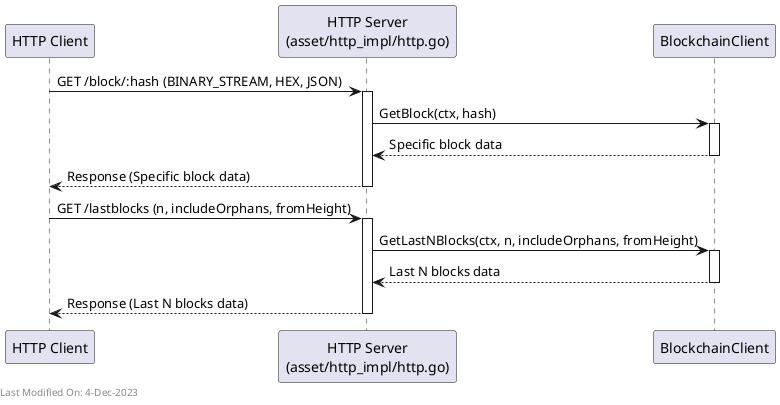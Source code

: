 @startuml
participant "HTTP Client" as Client
participant "HTTP Server\n(asset/http_impl/http.go)" as HTTPServer
participant "BlockchainClient" as Blockchain

' Specific block by hash request
Client -> HTTPServer : GET /block/:hash (BINARY_STREAM, HEX, JSON)
activate HTTPServer
HTTPServer -> Blockchain : GetBlock(ctx, hash)
activate Blockchain
Blockchain --> HTTPServer : Specific block data
deactivate Blockchain
HTTPServer --> Client : Response (Specific block data)
deactivate HTTPServer

' Last N blocks request
Client -> HTTPServer : GET /lastblocks (n, includeOrphans, fromHeight)
activate HTTPServer
HTTPServer -> Blockchain : GetLastNBlocks(ctx, n, includeOrphans, fromHeight)
activate Blockchain
Blockchain --> HTTPServer : Last N blocks data
deactivate Blockchain
HTTPServer --> Client : Response (Last N blocks data)
deactivate HTTPServer

left footer Last Modified On: 4-Dec-2023

@enduml
